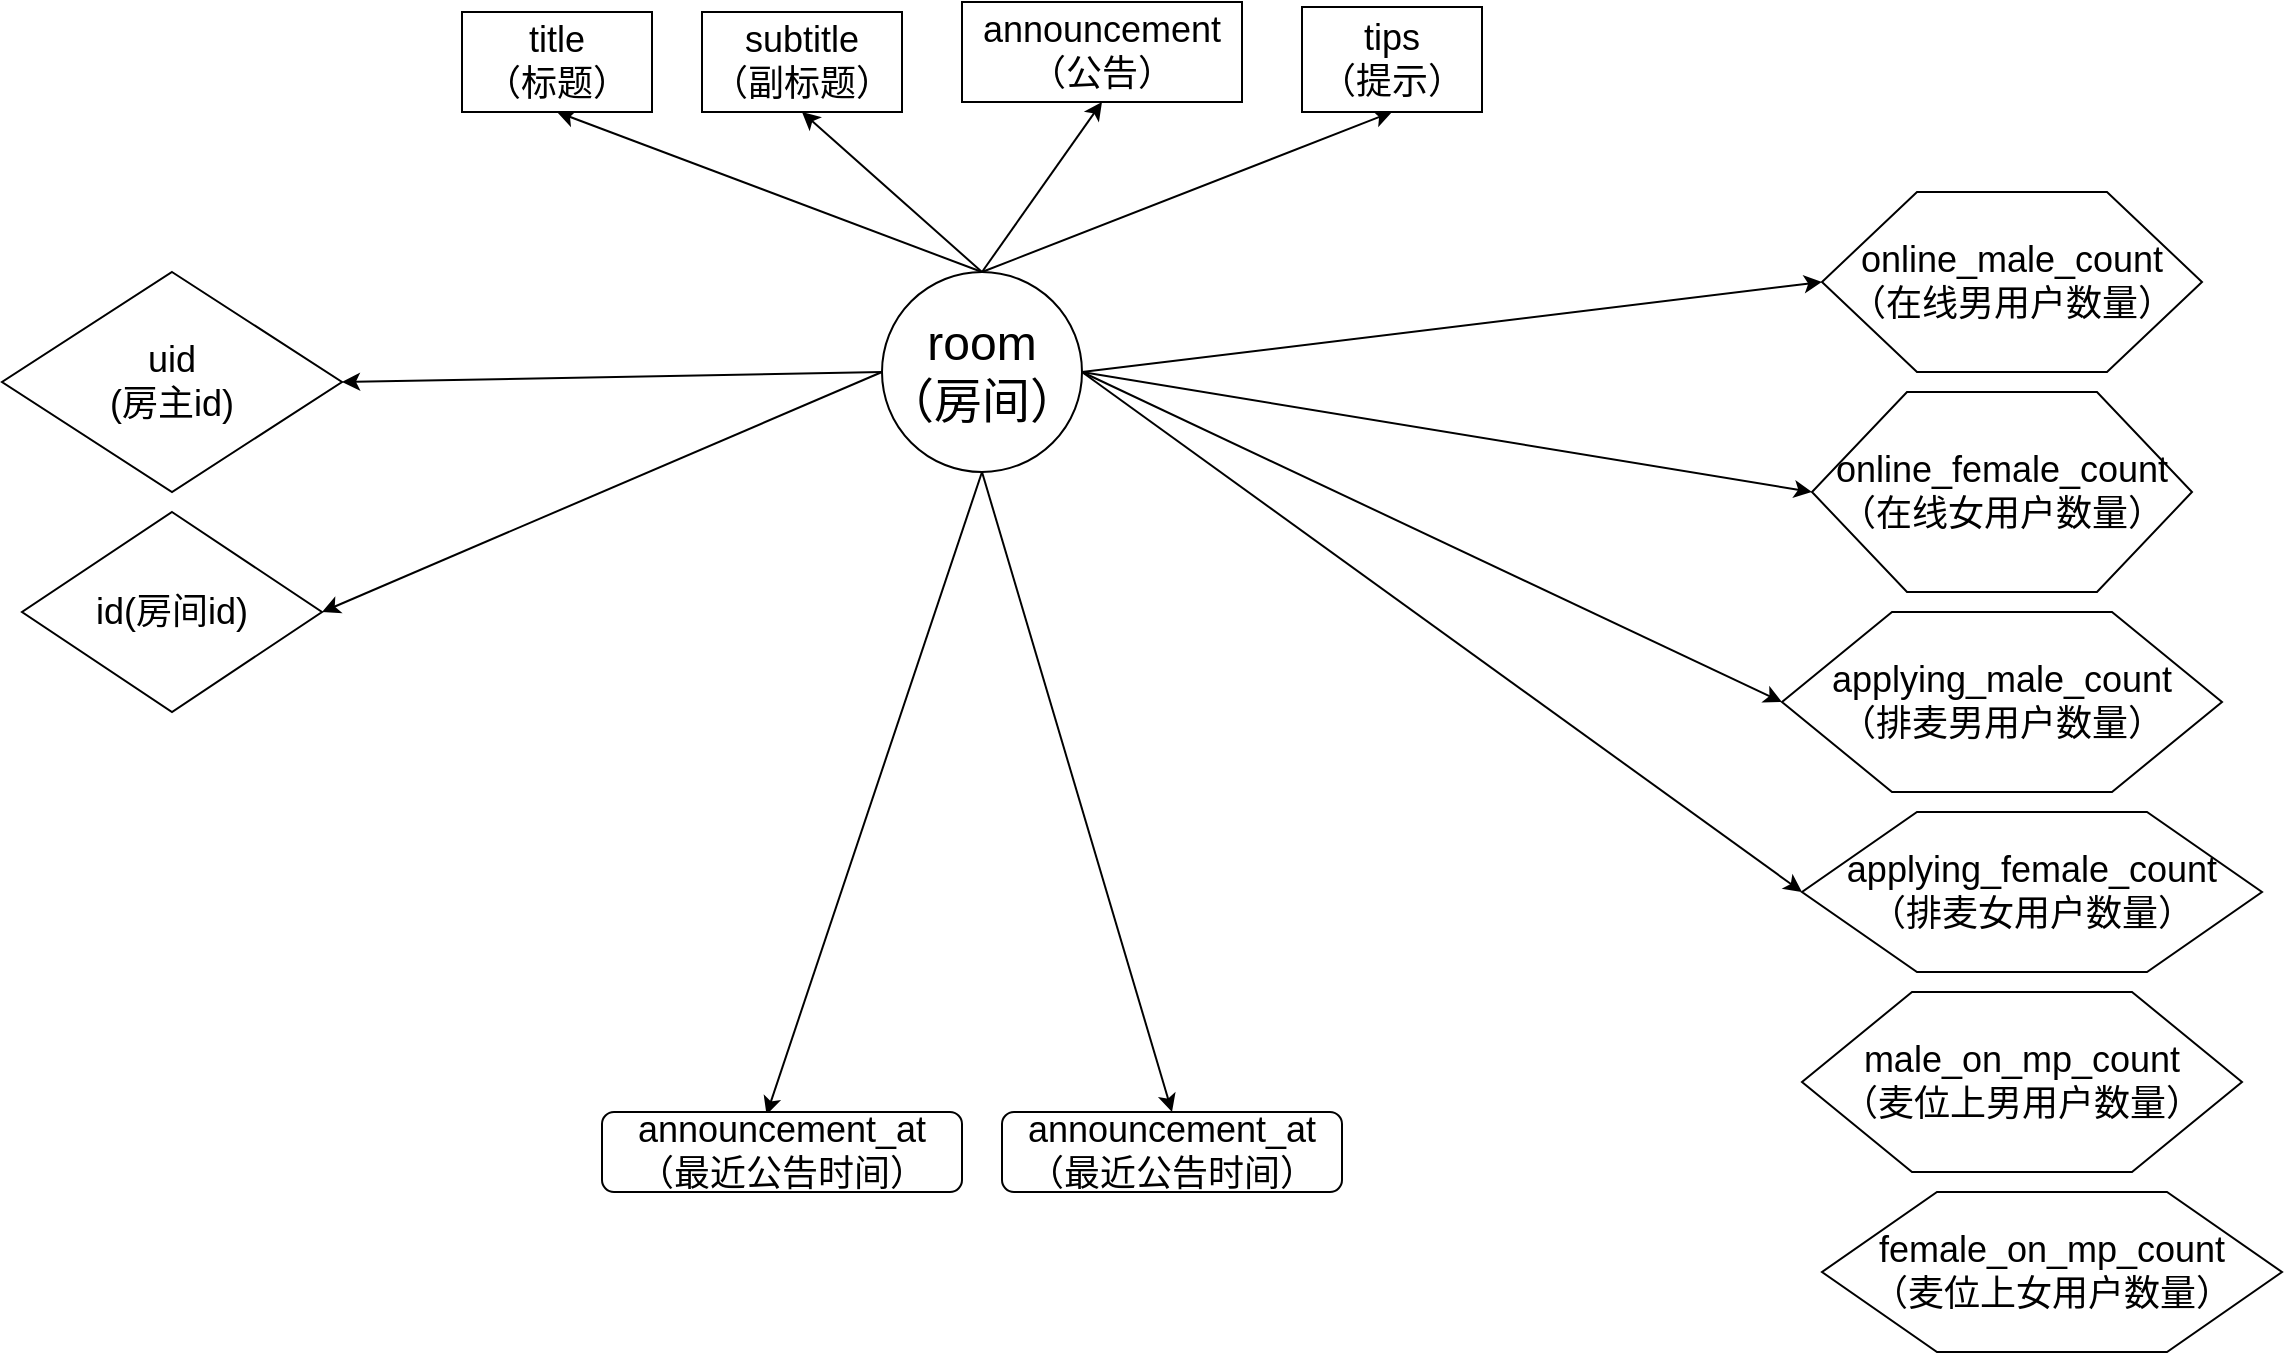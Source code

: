 <mxfile version="13.0.1" type="github"><diagram id="tqdO_gt39iN2YjfOuPq4" name="Page-1"><mxGraphModel dx="2288" dy="794" grid="1" gridSize="10" guides="1" tooltips="1" connect="1" arrows="1" fold="1" page="1" pageScale="1" pageWidth="827" pageHeight="1169" math="0" shadow="0"><root><mxCell id="0"/><mxCell id="1" parent="0"/><mxCell id="baPiKCOH40HusZpdo7xa-7" style="edgeStyle=none;rounded=0;orthogonalLoop=1;jettySize=auto;html=1;exitX=0.5;exitY=0;exitDx=0;exitDy=0;entryX=0.5;entryY=1;entryDx=0;entryDy=0;" edge="1" parent="1" source="baPiKCOH40HusZpdo7xa-1" target="baPiKCOH40HusZpdo7xa-6"><mxGeometry relative="1" as="geometry"/></mxCell><mxCell id="baPiKCOH40HusZpdo7xa-14" style="edgeStyle=none;rounded=0;orthogonalLoop=1;jettySize=auto;html=1;exitX=0.5;exitY=0;exitDx=0;exitDy=0;entryX=0.5;entryY=1;entryDx=0;entryDy=0;" edge="1" parent="1" source="baPiKCOH40HusZpdo7xa-1" target="baPiKCOH40HusZpdo7xa-9"><mxGeometry relative="1" as="geometry"/></mxCell><mxCell id="baPiKCOH40HusZpdo7xa-15" style="edgeStyle=none;rounded=0;orthogonalLoop=1;jettySize=auto;html=1;exitX=0.5;exitY=0;exitDx=0;exitDy=0;entryX=0.5;entryY=1;entryDx=0;entryDy=0;" edge="1" parent="1" source="baPiKCOH40HusZpdo7xa-1" target="baPiKCOH40HusZpdo7xa-11"><mxGeometry relative="1" as="geometry"/></mxCell><mxCell id="baPiKCOH40HusZpdo7xa-16" style="edgeStyle=none;rounded=0;orthogonalLoop=1;jettySize=auto;html=1;exitX=0.5;exitY=0;exitDx=0;exitDy=0;entryX=0.5;entryY=1;entryDx=0;entryDy=0;" edge="1" parent="1" source="baPiKCOH40HusZpdo7xa-1" target="baPiKCOH40HusZpdo7xa-12"><mxGeometry relative="1" as="geometry"/></mxCell><mxCell id="baPiKCOH40HusZpdo7xa-17" style="edgeStyle=none;rounded=0;orthogonalLoop=1;jettySize=auto;html=1;exitX=0;exitY=0.5;exitDx=0;exitDy=0;entryX=1;entryY=0.5;entryDx=0;entryDy=0;" edge="1" parent="1" source="baPiKCOH40HusZpdo7xa-1" target="baPiKCOH40HusZpdo7xa-21"><mxGeometry relative="1" as="geometry"><mxPoint x="-180" y="190" as="targetPoint"/></mxGeometry></mxCell><mxCell id="baPiKCOH40HusZpdo7xa-18" style="edgeStyle=none;rounded=0;orthogonalLoop=1;jettySize=auto;html=1;exitX=0;exitY=0.5;exitDx=0;exitDy=0;entryX=1;entryY=0.5;entryDx=0;entryDy=0;" edge="1" parent="1" source="baPiKCOH40HusZpdo7xa-1" target="baPiKCOH40HusZpdo7xa-24"><mxGeometry relative="1" as="geometry"><mxPoint x="-160" y="245" as="targetPoint"/></mxGeometry></mxCell><mxCell id="baPiKCOH40HusZpdo7xa-25" style="edgeStyle=none;rounded=0;orthogonalLoop=1;jettySize=auto;html=1;exitX=0.5;exitY=1;exitDx=0;exitDy=0;entryX=0.457;entryY=0.033;entryDx=0;entryDy=0;entryPerimeter=0;" edge="1" parent="1" source="baPiKCOH40HusZpdo7xa-1" target="baPiKCOH40HusZpdo7xa-20"><mxGeometry relative="1" as="geometry"/></mxCell><mxCell id="baPiKCOH40HusZpdo7xa-27" style="edgeStyle=none;rounded=0;orthogonalLoop=1;jettySize=auto;html=1;exitX=0.5;exitY=1;exitDx=0;exitDy=0;entryX=0.5;entryY=0;entryDx=0;entryDy=0;" edge="1" parent="1" source="baPiKCOH40HusZpdo7xa-1" target="baPiKCOH40HusZpdo7xa-26"><mxGeometry relative="1" as="geometry"/></mxCell><mxCell id="baPiKCOH40HusZpdo7xa-32" style="edgeStyle=none;rounded=0;orthogonalLoop=1;jettySize=auto;html=1;exitX=1;exitY=0.5;exitDx=0;exitDy=0;entryX=0;entryY=0.5;entryDx=0;entryDy=0;" edge="1" parent="1" source="baPiKCOH40HusZpdo7xa-1" target="baPiKCOH40HusZpdo7xa-28"><mxGeometry relative="1" as="geometry"/></mxCell><mxCell id="baPiKCOH40HusZpdo7xa-33" style="edgeStyle=none;rounded=0;orthogonalLoop=1;jettySize=auto;html=1;exitX=1;exitY=0.5;exitDx=0;exitDy=0;entryX=0;entryY=0.5;entryDx=0;entryDy=0;" edge="1" parent="1" source="baPiKCOH40HusZpdo7xa-1" target="baPiKCOH40HusZpdo7xa-29"><mxGeometry relative="1" as="geometry"/></mxCell><mxCell id="baPiKCOH40HusZpdo7xa-34" style="edgeStyle=none;rounded=0;orthogonalLoop=1;jettySize=auto;html=1;exitX=1;exitY=0.5;exitDx=0;exitDy=0;entryX=0;entryY=0.5;entryDx=0;entryDy=0;" edge="1" parent="1" source="baPiKCOH40HusZpdo7xa-1" target="baPiKCOH40HusZpdo7xa-30"><mxGeometry relative="1" as="geometry"/></mxCell><mxCell id="baPiKCOH40HusZpdo7xa-35" style="edgeStyle=none;rounded=0;orthogonalLoop=1;jettySize=auto;html=1;exitX=1;exitY=0.5;exitDx=0;exitDy=0;entryX=0;entryY=0.5;entryDx=0;entryDy=0;" edge="1" parent="1" source="baPiKCOH40HusZpdo7xa-1" target="baPiKCOH40HusZpdo7xa-31"><mxGeometry relative="1" as="geometry"/></mxCell><mxCell id="baPiKCOH40HusZpdo7xa-1" value="&lt;font&gt;&lt;font style=&quot;font-size: 24px&quot;&gt;room&lt;br&gt;（房间）&lt;/font&gt;&lt;br&gt;&lt;/font&gt;" style="ellipse;whiteSpace=wrap;html=1;aspect=fixed;" vertex="1" parent="1"><mxGeometry x="-20" y="160" width="100" height="100" as="geometry"/></mxCell><mxCell id="baPiKCOH40HusZpdo7xa-6" value="&lt;font style=&quot;font-size: 18px&quot;&gt;title&lt;br&gt;（标题）&lt;/font&gt;" style="rounded=0;whiteSpace=wrap;html=1;" vertex="1" parent="1"><mxGeometry x="-230" y="30" width="95" height="50" as="geometry"/></mxCell><mxCell id="baPiKCOH40HusZpdo7xa-9" value="&lt;font style=&quot;font-size: 18px&quot;&gt;subtitle&lt;br&gt;（副标题）&lt;/font&gt;" style="rounded=0;whiteSpace=wrap;html=1;" vertex="1" parent="1"><mxGeometry x="-110" y="30" width="100" height="50" as="geometry"/></mxCell><mxCell id="baPiKCOH40HusZpdo7xa-11" value="&lt;font style=&quot;font-size: 18px&quot;&gt;announcement&lt;br&gt;（公告）&lt;/font&gt;" style="rounded=0;whiteSpace=wrap;html=1;" vertex="1" parent="1"><mxGeometry x="20" y="25" width="140" height="50" as="geometry"/></mxCell><mxCell id="baPiKCOH40HusZpdo7xa-12" value="&lt;font style=&quot;font-size: 18px&quot;&gt;tips&lt;br&gt;（提示）&lt;/font&gt;" style="rounded=0;whiteSpace=wrap;html=1;" vertex="1" parent="1"><mxGeometry x="190" y="27.5" width="90" height="52.5" as="geometry"/></mxCell><mxCell id="baPiKCOH40HusZpdo7xa-20" value="&lt;font&gt;&lt;font style=&quot;font-size: 18px&quot;&gt;announcement_at&lt;br&gt;（最近公告时间）&lt;/font&gt;&lt;br&gt;&lt;/font&gt;" style="rounded=1;whiteSpace=wrap;html=1;" vertex="1" parent="1"><mxGeometry x="-160" y="580" width="180" height="40" as="geometry"/></mxCell><mxCell id="baPiKCOH40HusZpdo7xa-21" value="&lt;font style=&quot;font-size: 18px&quot;&gt;uid&lt;br&gt;(房主id)&lt;/font&gt;" style="rhombus;whiteSpace=wrap;html=1;" vertex="1" parent="1"><mxGeometry x="-460" y="160" width="170" height="110" as="geometry"/></mxCell><mxCell id="baPiKCOH40HusZpdo7xa-24" value="&lt;font style=&quot;font-size: 18px&quot;&gt;id(房间id)&lt;/font&gt;" style="rhombus;whiteSpace=wrap;html=1;" vertex="1" parent="1"><mxGeometry x="-450" y="280" width="150" height="100" as="geometry"/></mxCell><mxCell id="baPiKCOH40HusZpdo7xa-26" value="&lt;font&gt;&lt;font style=&quot;font-size: 18px&quot;&gt;announcement_at&lt;br&gt;（最近公告时间）&lt;/font&gt;&lt;br&gt;&lt;/font&gt;" style="rounded=1;whiteSpace=wrap;html=1;" vertex="1" parent="1"><mxGeometry x="40" y="580" width="170" height="40" as="geometry"/></mxCell><mxCell id="baPiKCOH40HusZpdo7xa-28" value="&lt;font style=&quot;font-size: 18px&quot;&gt;online_male_count&lt;br&gt;（在线男用户数量）&lt;/font&gt;" style="shape=hexagon;perimeter=hexagonPerimeter2;whiteSpace=wrap;html=1;" vertex="1" parent="1"><mxGeometry x="450" y="120" width="190" height="90" as="geometry"/></mxCell><mxCell id="baPiKCOH40HusZpdo7xa-29" value="&lt;font style=&quot;font-size: 18px&quot;&gt;online_female_count&lt;br&gt;（在线女用户数量）&lt;/font&gt;" style="shape=hexagon;perimeter=hexagonPerimeter2;whiteSpace=wrap;html=1;" vertex="1" parent="1"><mxGeometry x="445" y="220" width="190" height="100" as="geometry"/></mxCell><mxCell id="baPiKCOH40HusZpdo7xa-30" value="&lt;font style=&quot;font-size: 18px&quot;&gt;applying_male_count&lt;br&gt;（排麦男用户数量）&lt;/font&gt;" style="shape=hexagon;perimeter=hexagonPerimeter2;whiteSpace=wrap;html=1;" vertex="1" parent="1"><mxGeometry x="430" y="330" width="220" height="90" as="geometry"/></mxCell><mxCell id="baPiKCOH40HusZpdo7xa-31" value="&lt;font style=&quot;font-size: 18px&quot;&gt;applying_female_count&lt;br&gt;（排麦女用户数量）&lt;/font&gt;" style="shape=hexagon;perimeter=hexagonPerimeter2;whiteSpace=wrap;html=1;" vertex="1" parent="1"><mxGeometry x="440" y="430" width="230" height="80" as="geometry"/></mxCell><mxCell id="baPiKCOH40HusZpdo7xa-36" value="&lt;font style=&quot;font-size: 18px&quot;&gt;male_on_mp_count&lt;br&gt;（麦位上男用户数量）&lt;/font&gt;" style="shape=hexagon;perimeter=hexagonPerimeter2;whiteSpace=wrap;html=1;" vertex="1" parent="1"><mxGeometry x="440" y="520" width="220" height="90" as="geometry"/></mxCell><mxCell id="baPiKCOH40HusZpdo7xa-37" value="&lt;font style=&quot;font-size: 18px&quot;&gt;female_on_mp_count&lt;br&gt;（麦位上女用户数量）&lt;/font&gt;" style="shape=hexagon;perimeter=hexagonPerimeter2;whiteSpace=wrap;html=1;" vertex="1" parent="1"><mxGeometry x="450" y="620" width="230" height="80" as="geometry"/></mxCell></root></mxGraphModel></diagram></mxfile>
